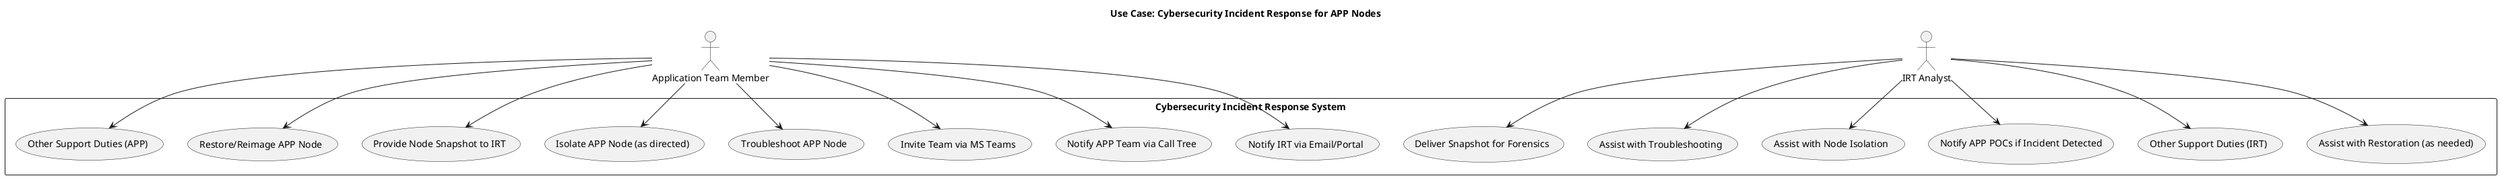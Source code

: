 @startuml
	title Use Case: Cybersecurity Incident Response for APP Nodes
	
	actor "Application Team Member" as AppTeam
	actor "IRT Analyst" as IRT
	
	rectangle "Cybersecurity Incident Response System" {
	
	  usecase "Notify IRT via Email/Portal" as UC1
	  usecase "Notify APP Team via Call Tree" as UC2
	  usecase "Invite Team via MS Teams" as UC3
	  usecase "Troubleshoot APP Node" as UC4
	  usecase "Isolate APP Node (as directed)" as UC5
	  usecase "Provide Node Snapshot to IRT" as UC6
	  usecase "Restore/Reimage APP Node" as UC7
	  usecase "Other Support Duties (APP)" as UC8
	
	  usecase "Notify APP POCs if Incident Detected" as UC9
	  usecase "Assist with Node Isolation" as UC10
	  usecase "Assist with Troubleshooting" as UC11
	  usecase "Deliver Snapshot for Forensics" as UC12
	  usecase "Assist with Restoration (as needed)" as UC13
	  usecase "Other Support Duties (IRT)" as UC14
	}
	
	' Application Team interactions
	AppTeam --> UC1
	AppTeam --> UC2
	AppTeam --> UC3
	AppTeam --> UC4
	AppTeam --> UC5
	AppTeam --> UC6
	AppTeam --> UC7
	AppTeam --> UC8
	
	' IRT interactions
	IRT --> UC9
	IRT --> UC10
	IRT --> UC11
	IRT --> UC12
	IRT --> UC13
	IRT --> UC14

@enduml

/'
  Activity diagram ...
'/
@startuml
	title Activity Diagram: Cybersecurity Incident Response for APP Nodes
	
	start
	
	:Application Team detects or is alerted to a potential incident;
	:Notify IRT via Email/Portal;
	:Notify APP Team and Leadership via Call Tree;
	:Invite Responders via MS Teams;
	
	fork
	  :IRT notifies APP POCs if incident detected independently;
	fork again
	  :IRT collaborates with APP to isolate node;
	end fork
	
	:APP Team begins troubleshooting node;
	:IRT assists with troubleshooting (as needed);
	
	:IRT and APP isolate the affected APP node;
	:APP provides snapshot to IRT;
	:IRT delivers snapshot for forensics;
	
	if (Is restoration approved?) then (yes)
	  :APP restores or reimages node;
	  :IRT assists if needed;
	else (no)
	  :Await further analysis;
	endif
	
	:APP and IRT perform other duties as required;
	
	stop
@enduml

' Class diagram ...
@startuml
	title Class Diagram: Cybersecurity Incident Response for APP Nodes
	
	' Application Team Member
	class ApplicationTeamMember {
	  +notifyIRT()
	  +notifyAPPTeam()
	  +inviteTeamToMS()
	  +troubleshootNode()
	  +isolateNode()
	  +provideSnapshot()
	  +restoreNode()
	  +performOtherDuties()
	}
	
	' IRT Analyst
	class IRTAnalyst {
	  +notifyAPPPOCs()
	  +assistIsolation()
	  +assistTroubleshooting()
	  +deliverSnapshot()
	  +assistRestoration()
	  +performOtherDuties()
	}
	
	' APP Node (optional utility class)
	class APPNode {
	  -status: String
	  +isolate()
	  +reimage()
	  +snapshot()
	}
	
	' Snapshot Artifact
	class Snapshot {
	  -timestamp: Date
	  -location: String
	  +transferToIRT()
	}
	
	' Relationships
	ApplicationTeamMember --> APPNode : interacts with
	ApplicationTeamMember --> Snapshot : provides
	IRTAnalyst --> Snapshot : analyzes
	IRTAnalyst --> APPNode : assists with

@enduml

